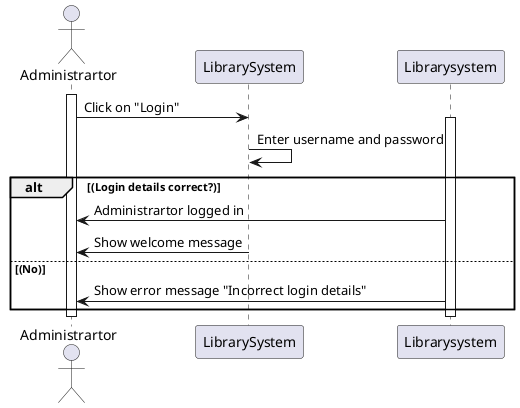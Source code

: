@startuml
actor Administrartor
participant "LibrarySystem" as LibrarySystem

activate Administrartor
Administrartor -> LibrarySystem: Click on "Login"
activate Librarysystem

LibrarySystem -> LibrarySystem: Enter username and password
     alt (Login details correct?)
     Librarysystem -> Administrartor: Administrartor logged in
     LibrarySystem -> Administrartor: Show welcome message
else (No)
     Librarysystem -> Administrartor: Show error message "Incorrect login details"
end

deactivate Librarysystem
deactivate Administrartor
@enduml

@startuml
actor Admin
participant "Library System" as LS
Admin -> LS: Enter admin username
Admin -> LS: Enter admin password
LS --> Admin: Admin login successful / Admin login error
@enduml
